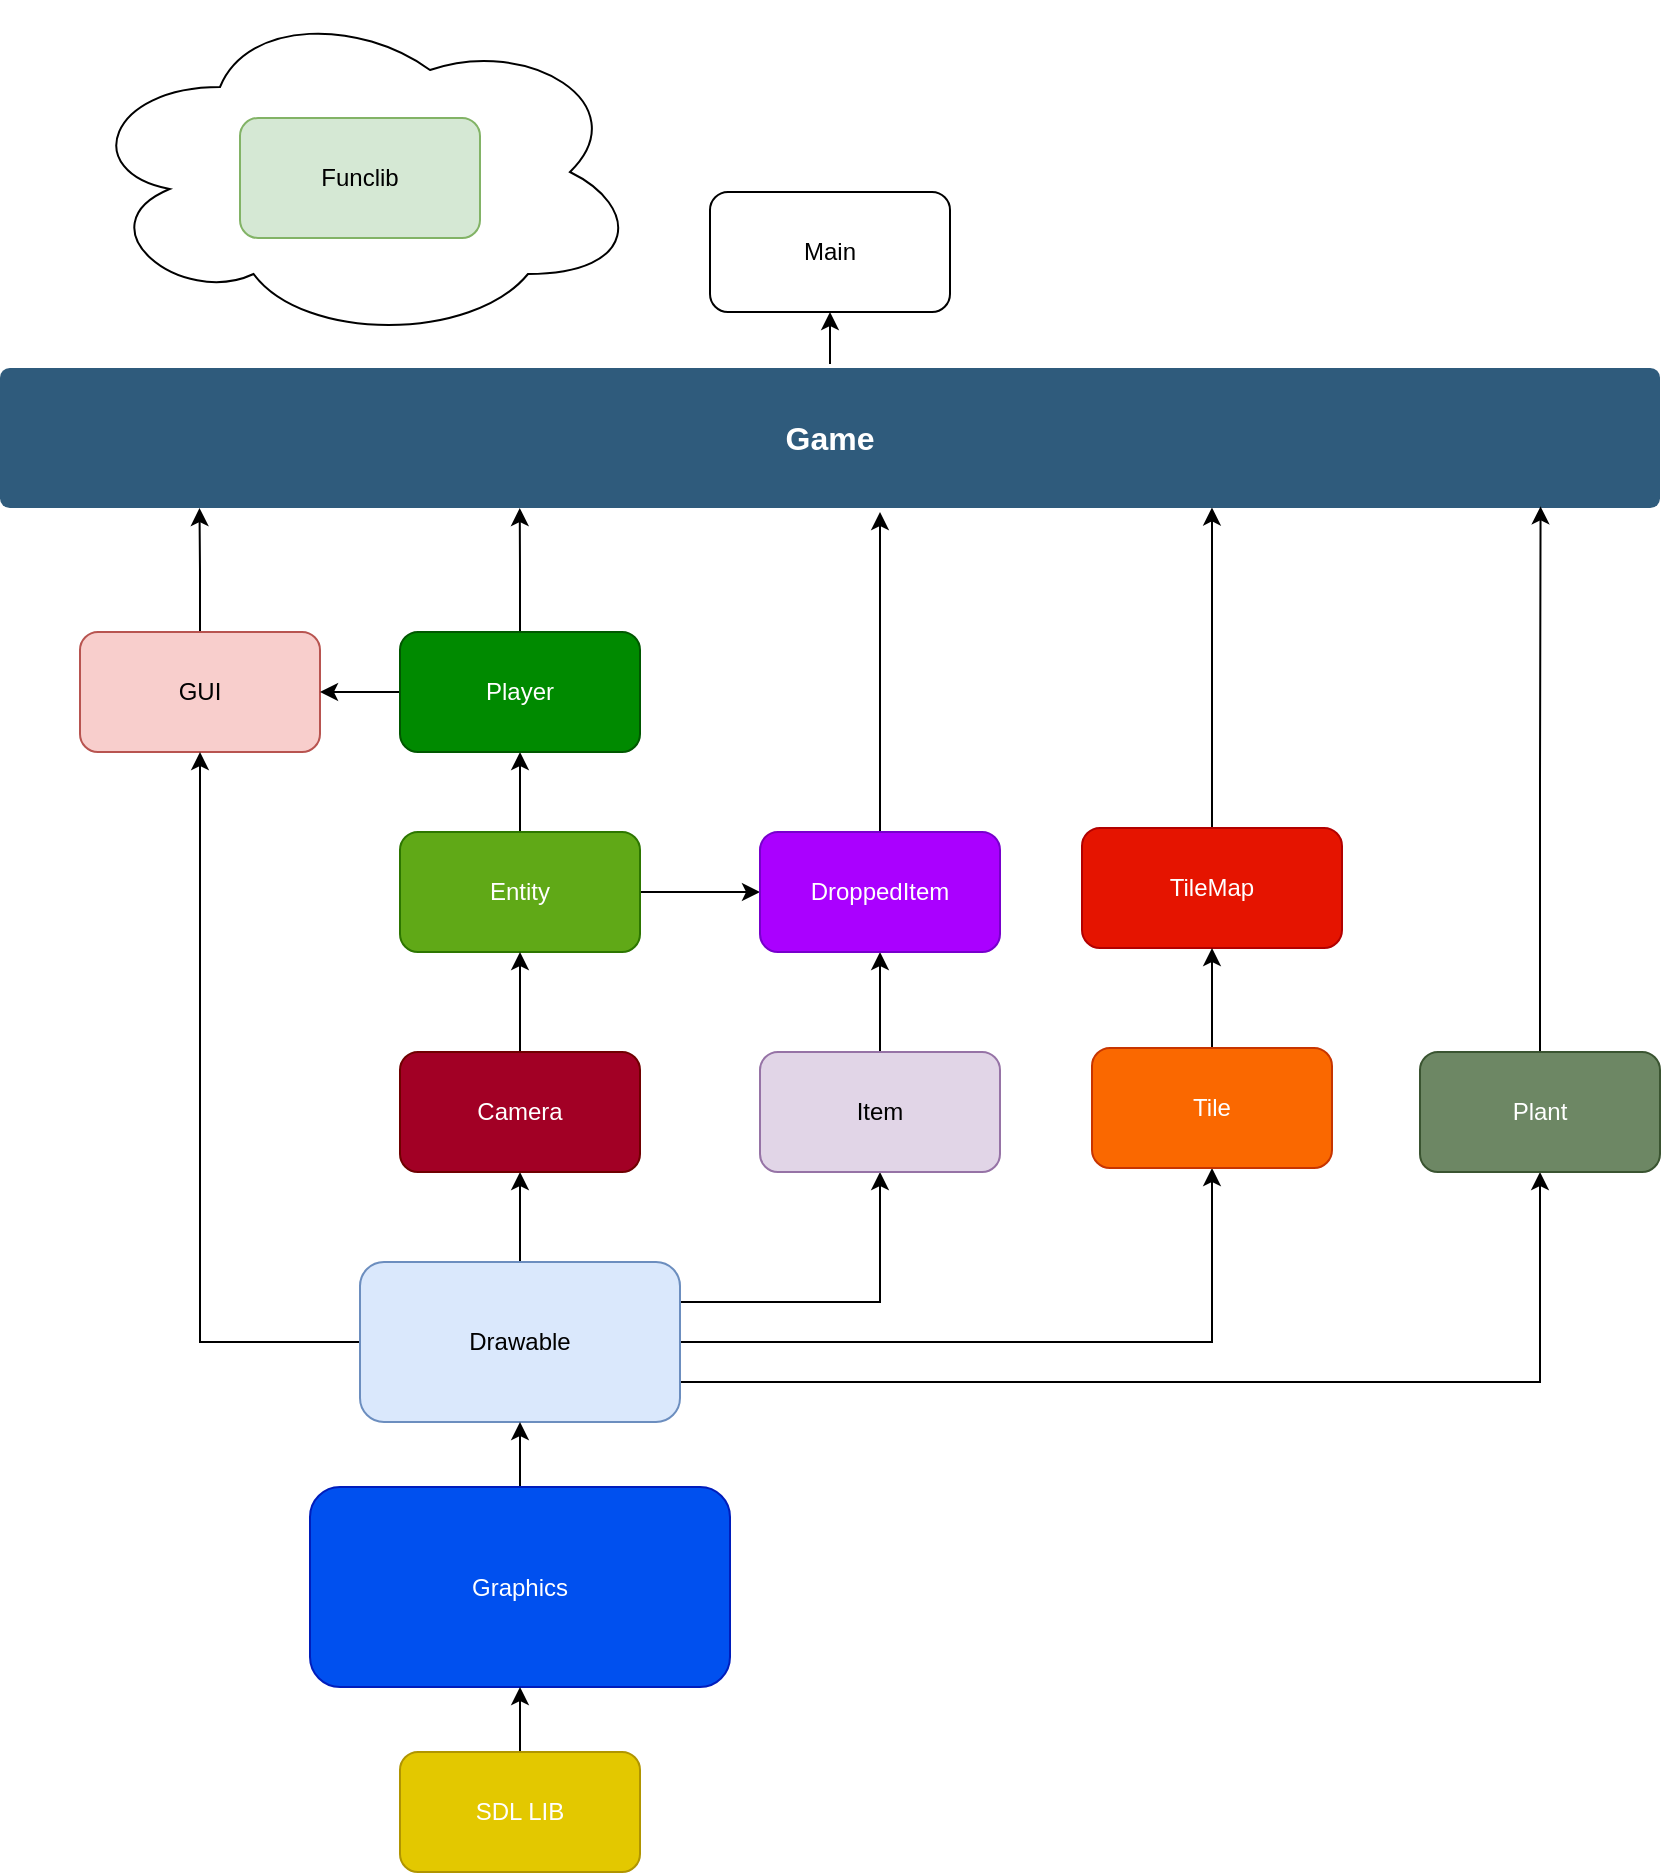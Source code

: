 <mxfile version="12.0.2" type="onedrive" pages="1"><diagram id="6a731a19-8d31-9384-78a2-239565b7b9f0" name="Page-1"><mxGraphModel dx="1463" dy="1497" grid="1" gridSize="10" guides="1" tooltips="1" connect="1" arrows="1" fold="1" page="1" pageScale="1" pageWidth="1169" pageHeight="827" background="#ffffff" math="0" shadow="0"><root><mxCell id="0"/><mxCell id="1" parent="0"/><mxCell id="UvHfjVsHu-XmsqCeq5F_-1783" value="" style="ellipse;shape=cloud;whiteSpace=wrap;html=1;" vertex="1" parent="1"><mxGeometry x="270" y="-85" width="280" height="170" as="geometry"/></mxCell><mxCell id="UvHfjVsHu-XmsqCeq5F_-1838" style="edgeStyle=orthogonalEdgeStyle;rounded=0;orthogonalLoop=1;jettySize=auto;html=1;exitX=0.5;exitY=0;exitDx=0;exitDy=0;entryX=0.5;entryY=1;entryDx=0;entryDy=0;" edge="1" parent="1" source="1749" target="UvHfjVsHu-XmsqCeq5F_-1780"><mxGeometry relative="1" as="geometry"/></mxCell><mxCell id="1749" value="Game" style="rounded=1;whiteSpace=wrap;html=1;shadow=0;labelBackgroundColor=none;strokeColor=none;strokeWidth=3;fillColor=#2F5B7C;fontFamily=Helvetica;fontSize=16;fontColor=#FFFFFF;align=center;fontStyle=1;spacing=5;arcSize=7;perimeterSpacing=2;" parent="1" vertex="1"><mxGeometry x="230" y="98" width="830" height="70" as="geometry"/></mxCell><mxCell id="UvHfjVsHu-XmsqCeq5F_-1780" value="Main" style="rounded=1;whiteSpace=wrap;html=1;" vertex="1" parent="1"><mxGeometry x="585" y="10" width="120" height="60" as="geometry"/></mxCell><mxCell id="UvHfjVsHu-XmsqCeq5F_-1782" value="Funclib" style="rounded=1;whiteSpace=wrap;html=1;fillColor=#d5e8d4;strokeColor=#82b366;" vertex="1" parent="1"><mxGeometry x="350" y="-27" width="120" height="60" as="geometry"/></mxCell><mxCell id="UvHfjVsHu-XmsqCeq5F_-1844" style="edgeStyle=orthogonalEdgeStyle;rounded=0;orthogonalLoop=1;jettySize=auto;html=1;exitX=0.5;exitY=0;exitDx=0;exitDy=0;entryX=0.122;entryY=0.973;entryDx=0;entryDy=0;entryPerimeter=0;" edge="1" parent="1" source="UvHfjVsHu-XmsqCeq5F_-1784" target="1749"><mxGeometry relative="1" as="geometry"/></mxCell><mxCell id="UvHfjVsHu-XmsqCeq5F_-1784" value="GUI" style="rounded=1;whiteSpace=wrap;html=1;fillColor=#f8cecc;strokeColor=#b85450;" vertex="1" parent="1"><mxGeometry x="270" y="230" width="120" height="60" as="geometry"/></mxCell><mxCell id="UvHfjVsHu-XmsqCeq5F_-1793" style="edgeStyle=orthogonalEdgeStyle;rounded=0;orthogonalLoop=1;jettySize=auto;html=1;exitX=0.5;exitY=0;exitDx=0;exitDy=0;entryX=0.5;entryY=1;entryDx=0;entryDy=0;" edge="1" parent="1" source="UvHfjVsHu-XmsqCeq5F_-1785" target="UvHfjVsHu-XmsqCeq5F_-1798"><mxGeometry relative="1" as="geometry"/></mxCell><mxCell id="UvHfjVsHu-XmsqCeq5F_-1794" style="edgeStyle=orthogonalEdgeStyle;rounded=0;orthogonalLoop=1;jettySize=auto;html=1;exitX=0;exitY=0.5;exitDx=0;exitDy=0;entryX=0.5;entryY=1;entryDx=0;entryDy=0;" edge="1" parent="1" source="UvHfjVsHu-XmsqCeq5F_-1785" target="UvHfjVsHu-XmsqCeq5F_-1784"><mxGeometry relative="1" as="geometry"/></mxCell><mxCell id="UvHfjVsHu-XmsqCeq5F_-1803" style="edgeStyle=orthogonalEdgeStyle;rounded=0;orthogonalLoop=1;jettySize=auto;html=1;exitX=1;exitY=0.25;exitDx=0;exitDy=0;entryX=0.5;entryY=1;entryDx=0;entryDy=0;" edge="1" parent="1" source="UvHfjVsHu-XmsqCeq5F_-1785" target="UvHfjVsHu-XmsqCeq5F_-1790"><mxGeometry relative="1" as="geometry"/></mxCell><mxCell id="UvHfjVsHu-XmsqCeq5F_-1812" style="edgeStyle=orthogonalEdgeStyle;rounded=0;orthogonalLoop=1;jettySize=auto;html=1;exitX=1;exitY=0.5;exitDx=0;exitDy=0;" edge="1" parent="1" source="UvHfjVsHu-XmsqCeq5F_-1785" target="UvHfjVsHu-XmsqCeq5F_-1801"><mxGeometry relative="1" as="geometry"/></mxCell><mxCell id="UvHfjVsHu-XmsqCeq5F_-1816" style="edgeStyle=orthogonalEdgeStyle;rounded=0;orthogonalLoop=1;jettySize=auto;html=1;exitX=1;exitY=0.75;exitDx=0;exitDy=0;entryX=0.5;entryY=1;entryDx=0;entryDy=0;" edge="1" parent="1" source="UvHfjVsHu-XmsqCeq5F_-1785" target="UvHfjVsHu-XmsqCeq5F_-1815"><mxGeometry relative="1" as="geometry"/></mxCell><mxCell id="UvHfjVsHu-XmsqCeq5F_-1785" value="Drawable" style="rounded=1;whiteSpace=wrap;html=1;fillColor=#dae8fc;strokeColor=#6c8ebf;" vertex="1" parent="1"><mxGeometry x="410" y="545" width="160" height="80" as="geometry"/></mxCell><mxCell id="UvHfjVsHu-XmsqCeq5F_-1811" style="edgeStyle=orthogonalEdgeStyle;rounded=0;orthogonalLoop=1;jettySize=auto;html=1;exitX=0.5;exitY=0;exitDx=0;exitDy=0;entryX=0.5;entryY=1;entryDx=0;entryDy=0;" edge="1" parent="1" source="UvHfjVsHu-XmsqCeq5F_-1787" target="UvHfjVsHu-XmsqCeq5F_-1785"><mxGeometry relative="1" as="geometry"/></mxCell><mxCell id="UvHfjVsHu-XmsqCeq5F_-1787" value="Graphics" style="rounded=1;whiteSpace=wrap;html=1;fillColor=#0050ef;strokeColor=#001DBC;fontColor=#ffffff;" vertex="1" parent="1"><mxGeometry x="385" y="657.5" width="210" height="100" as="geometry"/></mxCell><mxCell id="UvHfjVsHu-XmsqCeq5F_-1795" style="edgeStyle=orthogonalEdgeStyle;rounded=0;orthogonalLoop=1;jettySize=auto;html=1;exitX=0.5;exitY=0;exitDx=0;exitDy=0;entryX=0.5;entryY=1;entryDx=0;entryDy=0;" edge="1" parent="1" source="UvHfjVsHu-XmsqCeq5F_-1788" target="UvHfjVsHu-XmsqCeq5F_-1789"><mxGeometry relative="1" as="geometry"/></mxCell><mxCell id="UvHfjVsHu-XmsqCeq5F_-1808" style="edgeStyle=orthogonalEdgeStyle;rounded=0;orthogonalLoop=1;jettySize=auto;html=1;exitX=1;exitY=0.5;exitDx=0;exitDy=0;entryX=0;entryY=0.5;entryDx=0;entryDy=0;" edge="1" parent="1" source="UvHfjVsHu-XmsqCeq5F_-1788" target="UvHfjVsHu-XmsqCeq5F_-1791"><mxGeometry relative="1" as="geometry"/></mxCell><mxCell id="UvHfjVsHu-XmsqCeq5F_-1788" value="Entity" style="rounded=1;whiteSpace=wrap;html=1;fillColor=#60a917;strokeColor=#2D7600;fontColor=#ffffff;" vertex="1" parent="1"><mxGeometry x="430" y="330" width="120" height="60" as="geometry"/></mxCell><mxCell id="UvHfjVsHu-XmsqCeq5F_-1796" style="edgeStyle=orthogonalEdgeStyle;rounded=0;orthogonalLoop=1;jettySize=auto;html=1;exitX=0;exitY=0.5;exitDx=0;exitDy=0;entryX=1;entryY=0.5;entryDx=0;entryDy=0;" edge="1" parent="1" source="UvHfjVsHu-XmsqCeq5F_-1789" target="UvHfjVsHu-XmsqCeq5F_-1784"><mxGeometry relative="1" as="geometry"/></mxCell><mxCell id="UvHfjVsHu-XmsqCeq5F_-1848" style="edgeStyle=orthogonalEdgeStyle;rounded=0;orthogonalLoop=1;jettySize=auto;html=1;exitX=0.5;exitY=0;exitDx=0;exitDy=0;entryX=0.314;entryY=0.973;entryDx=0;entryDy=0;entryPerimeter=0;" edge="1" parent="1" source="UvHfjVsHu-XmsqCeq5F_-1789" target="1749"><mxGeometry relative="1" as="geometry"/></mxCell><mxCell id="UvHfjVsHu-XmsqCeq5F_-1789" value="Player" style="rounded=1;whiteSpace=wrap;html=1;fillColor=#008a00;strokeColor=#005700;fontColor=#ffffff;" vertex="1" parent="1"><mxGeometry x="430" y="230" width="120" height="60" as="geometry"/></mxCell><mxCell id="UvHfjVsHu-XmsqCeq5F_-1792" style="edgeStyle=orthogonalEdgeStyle;rounded=0;orthogonalLoop=1;jettySize=auto;html=1;exitX=0.5;exitY=0;exitDx=0;exitDy=0;entryX=0.5;entryY=1;entryDx=0;entryDy=0;" edge="1" parent="1" source="UvHfjVsHu-XmsqCeq5F_-1790" target="UvHfjVsHu-XmsqCeq5F_-1791"><mxGeometry relative="1" as="geometry"/></mxCell><mxCell id="UvHfjVsHu-XmsqCeq5F_-1790" value="Item" style="rounded=1;whiteSpace=wrap;html=1;fillColor=#e1d5e7;strokeColor=#9673a6;" vertex="1" parent="1"><mxGeometry x="610" y="440" width="120" height="60" as="geometry"/></mxCell><mxCell id="UvHfjVsHu-XmsqCeq5F_-1832" style="edgeStyle=orthogonalEdgeStyle;rounded=0;orthogonalLoop=1;jettySize=auto;html=1;exitX=0.5;exitY=0;exitDx=0;exitDy=0;" edge="1" parent="1" source="UvHfjVsHu-XmsqCeq5F_-1791"><mxGeometry relative="1" as="geometry"><mxPoint x="670" y="170" as="targetPoint"/></mxGeometry></mxCell><mxCell id="UvHfjVsHu-XmsqCeq5F_-1791" value="DroppedItem" style="rounded=1;whiteSpace=wrap;html=1;fillColor=#aa00ff;strokeColor=#7700CC;fontColor=#ffffff;" vertex="1" parent="1"><mxGeometry x="610" y="330" width="120" height="60" as="geometry"/></mxCell><mxCell id="UvHfjVsHu-XmsqCeq5F_-1799" style="edgeStyle=orthogonalEdgeStyle;rounded=0;orthogonalLoop=1;jettySize=auto;html=1;exitX=0.5;exitY=0;exitDx=0;exitDy=0;entryX=0.5;entryY=1;entryDx=0;entryDy=0;" edge="1" parent="1" source="UvHfjVsHu-XmsqCeq5F_-1798" target="UvHfjVsHu-XmsqCeq5F_-1788"><mxGeometry relative="1" as="geometry"/></mxCell><mxCell id="UvHfjVsHu-XmsqCeq5F_-1798" value="Camera" style="rounded=1;whiteSpace=wrap;html=1;fillColor=#a20025;strokeColor=#6F0000;fontColor=#ffffff;" vertex="1" parent="1"><mxGeometry x="430" y="440" width="120" height="60" as="geometry"/></mxCell><mxCell id="UvHfjVsHu-XmsqCeq5F_-1849" style="edgeStyle=orthogonalEdgeStyle;rounded=0;orthogonalLoop=1;jettySize=auto;html=1;exitX=0.5;exitY=0;exitDx=0;exitDy=0;entryX=0.729;entryY=0.969;entryDx=0;entryDy=0;entryPerimeter=0;" edge="1" parent="1" source="UvHfjVsHu-XmsqCeq5F_-1800" target="1749"><mxGeometry relative="1" as="geometry"/></mxCell><mxCell id="UvHfjVsHu-XmsqCeq5F_-1800" value="TileMap" style="rounded=1;whiteSpace=wrap;html=1;fillColor=#e51400;strokeColor=#B20000;fontColor=#ffffff;" vertex="1" parent="1"><mxGeometry x="771" y="328" width="130" height="60" as="geometry"/></mxCell><mxCell id="UvHfjVsHu-XmsqCeq5F_-1813" style="edgeStyle=orthogonalEdgeStyle;rounded=0;orthogonalLoop=1;jettySize=auto;html=1;exitX=0.5;exitY=0;exitDx=0;exitDy=0;entryX=0.5;entryY=1;entryDx=0;entryDy=0;" edge="1" parent="1" source="UvHfjVsHu-XmsqCeq5F_-1801" target="UvHfjVsHu-XmsqCeq5F_-1800"><mxGeometry relative="1" as="geometry"/></mxCell><mxCell id="UvHfjVsHu-XmsqCeq5F_-1801" value="Tile" style="rounded=1;whiteSpace=wrap;html=1;fillColor=#fa6800;strokeColor=#C73500;fontColor=#ffffff;" vertex="1" parent="1"><mxGeometry x="776" y="438" width="120" height="60" as="geometry"/></mxCell><mxCell id="UvHfjVsHu-XmsqCeq5F_-1846" style="edgeStyle=orthogonalEdgeStyle;rounded=0;orthogonalLoop=1;jettySize=auto;html=1;exitX=0.5;exitY=0;exitDx=0;exitDy=0;entryX=0.926;entryY=0.962;entryDx=0;entryDy=0;entryPerimeter=0;" edge="1" parent="1" source="UvHfjVsHu-XmsqCeq5F_-1815" target="1749"><mxGeometry relative="1" as="geometry"/></mxCell><mxCell id="UvHfjVsHu-XmsqCeq5F_-1815" value="Plant" style="rounded=1;whiteSpace=wrap;html=1;fillColor=#6d8764;strokeColor=#3A5431;fontColor=#ffffff;" vertex="1" parent="1"><mxGeometry x="940" y="440" width="120" height="60" as="geometry"/></mxCell><mxCell id="UvHfjVsHu-XmsqCeq5F_-1821" style="edgeStyle=orthogonalEdgeStyle;rounded=0;orthogonalLoop=1;jettySize=auto;html=1;exitX=0.5;exitY=0;exitDx=0;exitDy=0;" edge="1" parent="1" source="UvHfjVsHu-XmsqCeq5F_-1820" target="UvHfjVsHu-XmsqCeq5F_-1787"><mxGeometry relative="1" as="geometry"/></mxCell><mxCell id="UvHfjVsHu-XmsqCeq5F_-1820" value="SDL LIB" style="rounded=1;whiteSpace=wrap;html=1;fillColor=#e3c800;strokeColor=#B09500;fontColor=#ffffff;" vertex="1" parent="1"><mxGeometry x="430" y="790" width="120" height="60" as="geometry"/></mxCell></root></mxGraphModel></diagram></mxfile>
